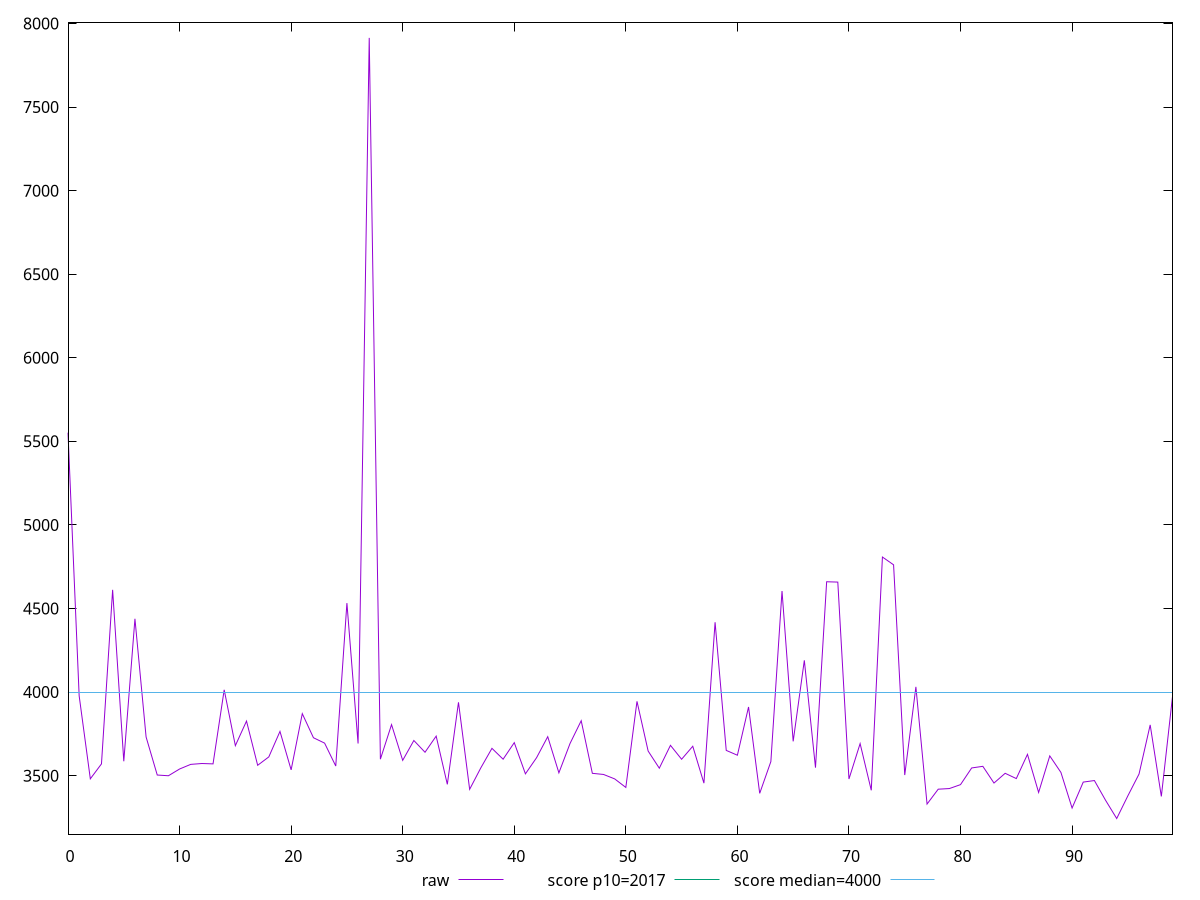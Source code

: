 reset

$raw <<EOF
0 5551.911999999993
1 3977.5559999999973
2 3481.0719999999988
3 3570.4239999999995
4 4611.547999999994
5 3586.1119999999974
6 4438.4959999999965
7 3731.283999999997
8 3503.751999999997
9 3499.471999999998
10 3539.7599999999966
11 3567.5319999999992
12 3572.675999999999
13 3570.471999999999
14 4013.6999999999957
15 3679.5679999999966
16 3826.5199999999954
17 3561.9999999999995
18 3612.2599999999993
19 3764.6839999999966
20 3534.5519999999965
21 3870.8839999999955
22 3726.903999999998
23 3694.591999999997
24 3557.527999999996
25 4532.331999999996
26 3692.423999999994
27 7913.7479999999905
28 3598.447999999997
29 3805.283999999996
30 3591.5839999999957
31 3710.431999999995
32 3639.999999999996
33 3736.559999999997
34 3448.0359999999946
35 3938.8559999999948
36 3418.191999999998
37 3546.331999999995
38 3663.4399999999973
39 3598.4199999999955
40 3697.539999999997
41 3510.8559999999966
42 3607.5360000000005
43 3733.115999999997
44 3516.919999999996
45 3692.6039999999957
46 3828.723999999996
47 3513.927999999997
48 3507.235999999993
49 3480.6479999999956
50 3429.5719999999974
51 3944.6759999999977
52 3647.1999999999994
53 3544.6199999999985
54 3681.407999999996
55 3598.179999999998
56 3675.9239999999963
57 3455.103999999997
58 4417.663999999998
59 3651.179999999994
60 3622.2599999999966
61 3910.8439999999946
62 3394.1639999999966
63 3584.227999999996
64 4604.499999999995
65 3705.1839999999966
66 4189.959999999994
67 3547.8919999999994
68 4660.063999999997
69 4658.071999999998
70 3479.968000000001
71 3691.859999999997
72 3412.4319999999975
73 4807.936000000001
74 4761.371999999993
75 3503.615999999996
76 4031.1999999999975
77 3330.135999999997
78 3419.035999999996
79 3422.824
80 3446.364000000001
81 3546.119999999997
82 3555.8439999999987
83 3455.831999999998
84 3514.1039999999985
85 3482.575999999999
86 3627.5679999999984
87 3399.5719999999974
88 3618.1959999999967
89 3519.195999999999
90 3306.2519999999977
91 3461.483999999997
92 3470.779999999999
93 3352.82
94 3243.579999999999
95 3379.4719999999957
96 3509.575999999995
97 3803.639999999996
98 3375.7479999999982
99 3972.755999999994
EOF

set key outside below
set xrange [0:99]
set yrange [3150.176639999999:8007.151359999991]
set trange [3150.176639999999:8007.151359999991]
set terminal svg size 640, 500 enhanced background rgb 'white'
set output "reprap/mainthread-work-breakdown/samples/pages/raw/values.svg"

plot $raw title "raw" with line, \
     2017 title "score p10=2017", \
     4000 title "score median=4000"

reset
